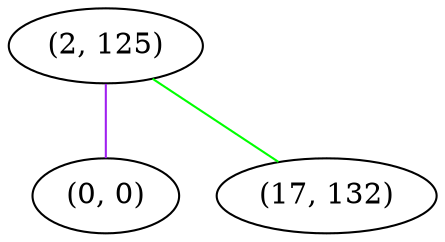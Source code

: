 graph "" {
"(2, 125)";
"(0, 0)";
"(17, 132)";
"(2, 125)" -- "(0, 0)"  [color=purple, key=0, weight=4];
"(2, 125)" -- "(17, 132)"  [color=green, key=0, weight=2];
}
